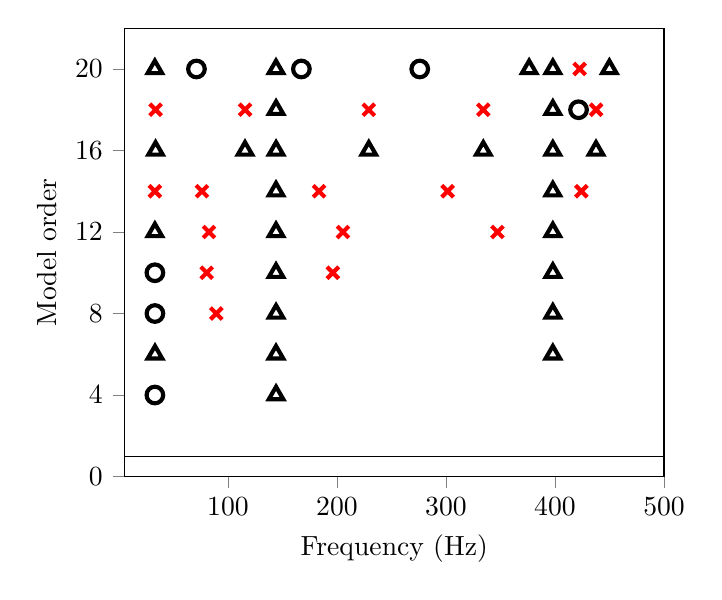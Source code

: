 % This file was created by matplotlib2tikz v0.6.13.
\begin{tikzpicture}

\begin{axis}[
xlabel={Frequency (Hz)},
ylabel={Model order},
xmin=5, xmax=500,
ymin=0, ymax=22,
xtick={0,100,200,300,400,500},
ytick={0,4,8,12,16,20},
minor xtick={},
minor ytick={},
tick align=outside,
tick pos=left,
x grid style={lightgray!92.026!black},
y grid style={lightgray!92.026!black}
]
\addplot [line width=1.5pt, red, mark=x, mark size=3, mark options={solid}, only marks, forget plot]
table {%
33.608 18
115.695 18
229.201 18
334.222 18
437.704 18
89.318 8
422.627 20
80.532 10
196.222 10
82.621 12
205.525 12
347.209 12
32.961 14
76.192 14
183.56 14
301.478 14
424.166 14
};
\addplot [line width=1.5pt, black, mark=*, mark size=3, mark options={solid,fill opacity=0}, only marks, forget plot]
table {%
421.606 18
32.98 4
33.021 8
71.105 20
167.365 20
275.944 20
32.993 10
};
\addplot [line width=1.5pt, black, mark=triangle, mark size=3, mark options={solid,fill opacity=0}, only marks, forget plot]
table {%
33.601 16
115.65 16
144.149 16
229.197 16
334.245 16
398.018 16
437.623 16
144.149 18
398.018 18
144.142 4
33.075 6
144.091 6
398.014 6
144.127 8
398.019 8
32.945 20
144.079 20
376.273 20
398.027 20
449.867 20
144.108 10
398.019 10
33.001 12
144.115 12
398.024 12
144.098 14
398.014 14
};
\path [draw=black, fill opacity=0] (axis cs:0,0)
--(axis cs:0,22);

\path [draw=black, fill opacity=0] (axis cs:1,0)
--(axis cs:1,22);

\path [draw=black, fill opacity=0] (axis cs:5,0)
--(axis cs:500,0);

\path [draw=black, fill opacity=0] (axis cs:5,1)
--(axis cs:500,1);

\end{axis}

\end{tikzpicture}